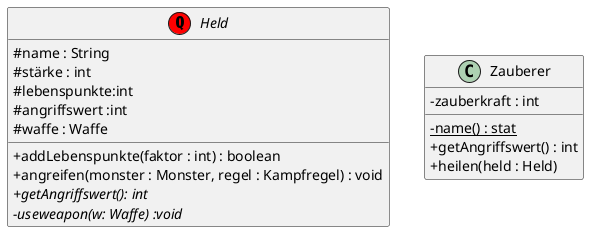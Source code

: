 @startuml
skinparam classAttributeIconSize 0
abstract class Held << (Q,red) >> {
# name : String
# stärke : int
# lebenspunkte:int
# angriffswert :int
# waffe : Waffe
+addLebenspunkte(faktor : int) : boolean
+ angreifen(monster : Monster, regel : Kampfregel) : void
+ {abstract} getAngriffswert(): int
-{abstract} useweapon(w: Waffe) :void
}
class Zauberer{
- zauberkraft : int

- {static} name() : stat
+ getAngriffswert() : int
+ heilen(held : Held)
}
' Held <|-- Zauberer
' class Krieger{
' - ausdauer : int
' + Krieger(name : String, stärke : int, lebenspunkte : int, angriffswert : int, ausdauer : int)
' + Krieger(name : String)
' + getAngriffswert() : int
' }
' Krieger --|> Held
' class Würfel{
' - augen : int
' + Würfel(augen : int)
' + würfeln() : int
' }
'
' class Gott {
' - Gottpower : long
' + {static} würfeln() : long
' + töten(held: Held) : void 
' }
@enduml
